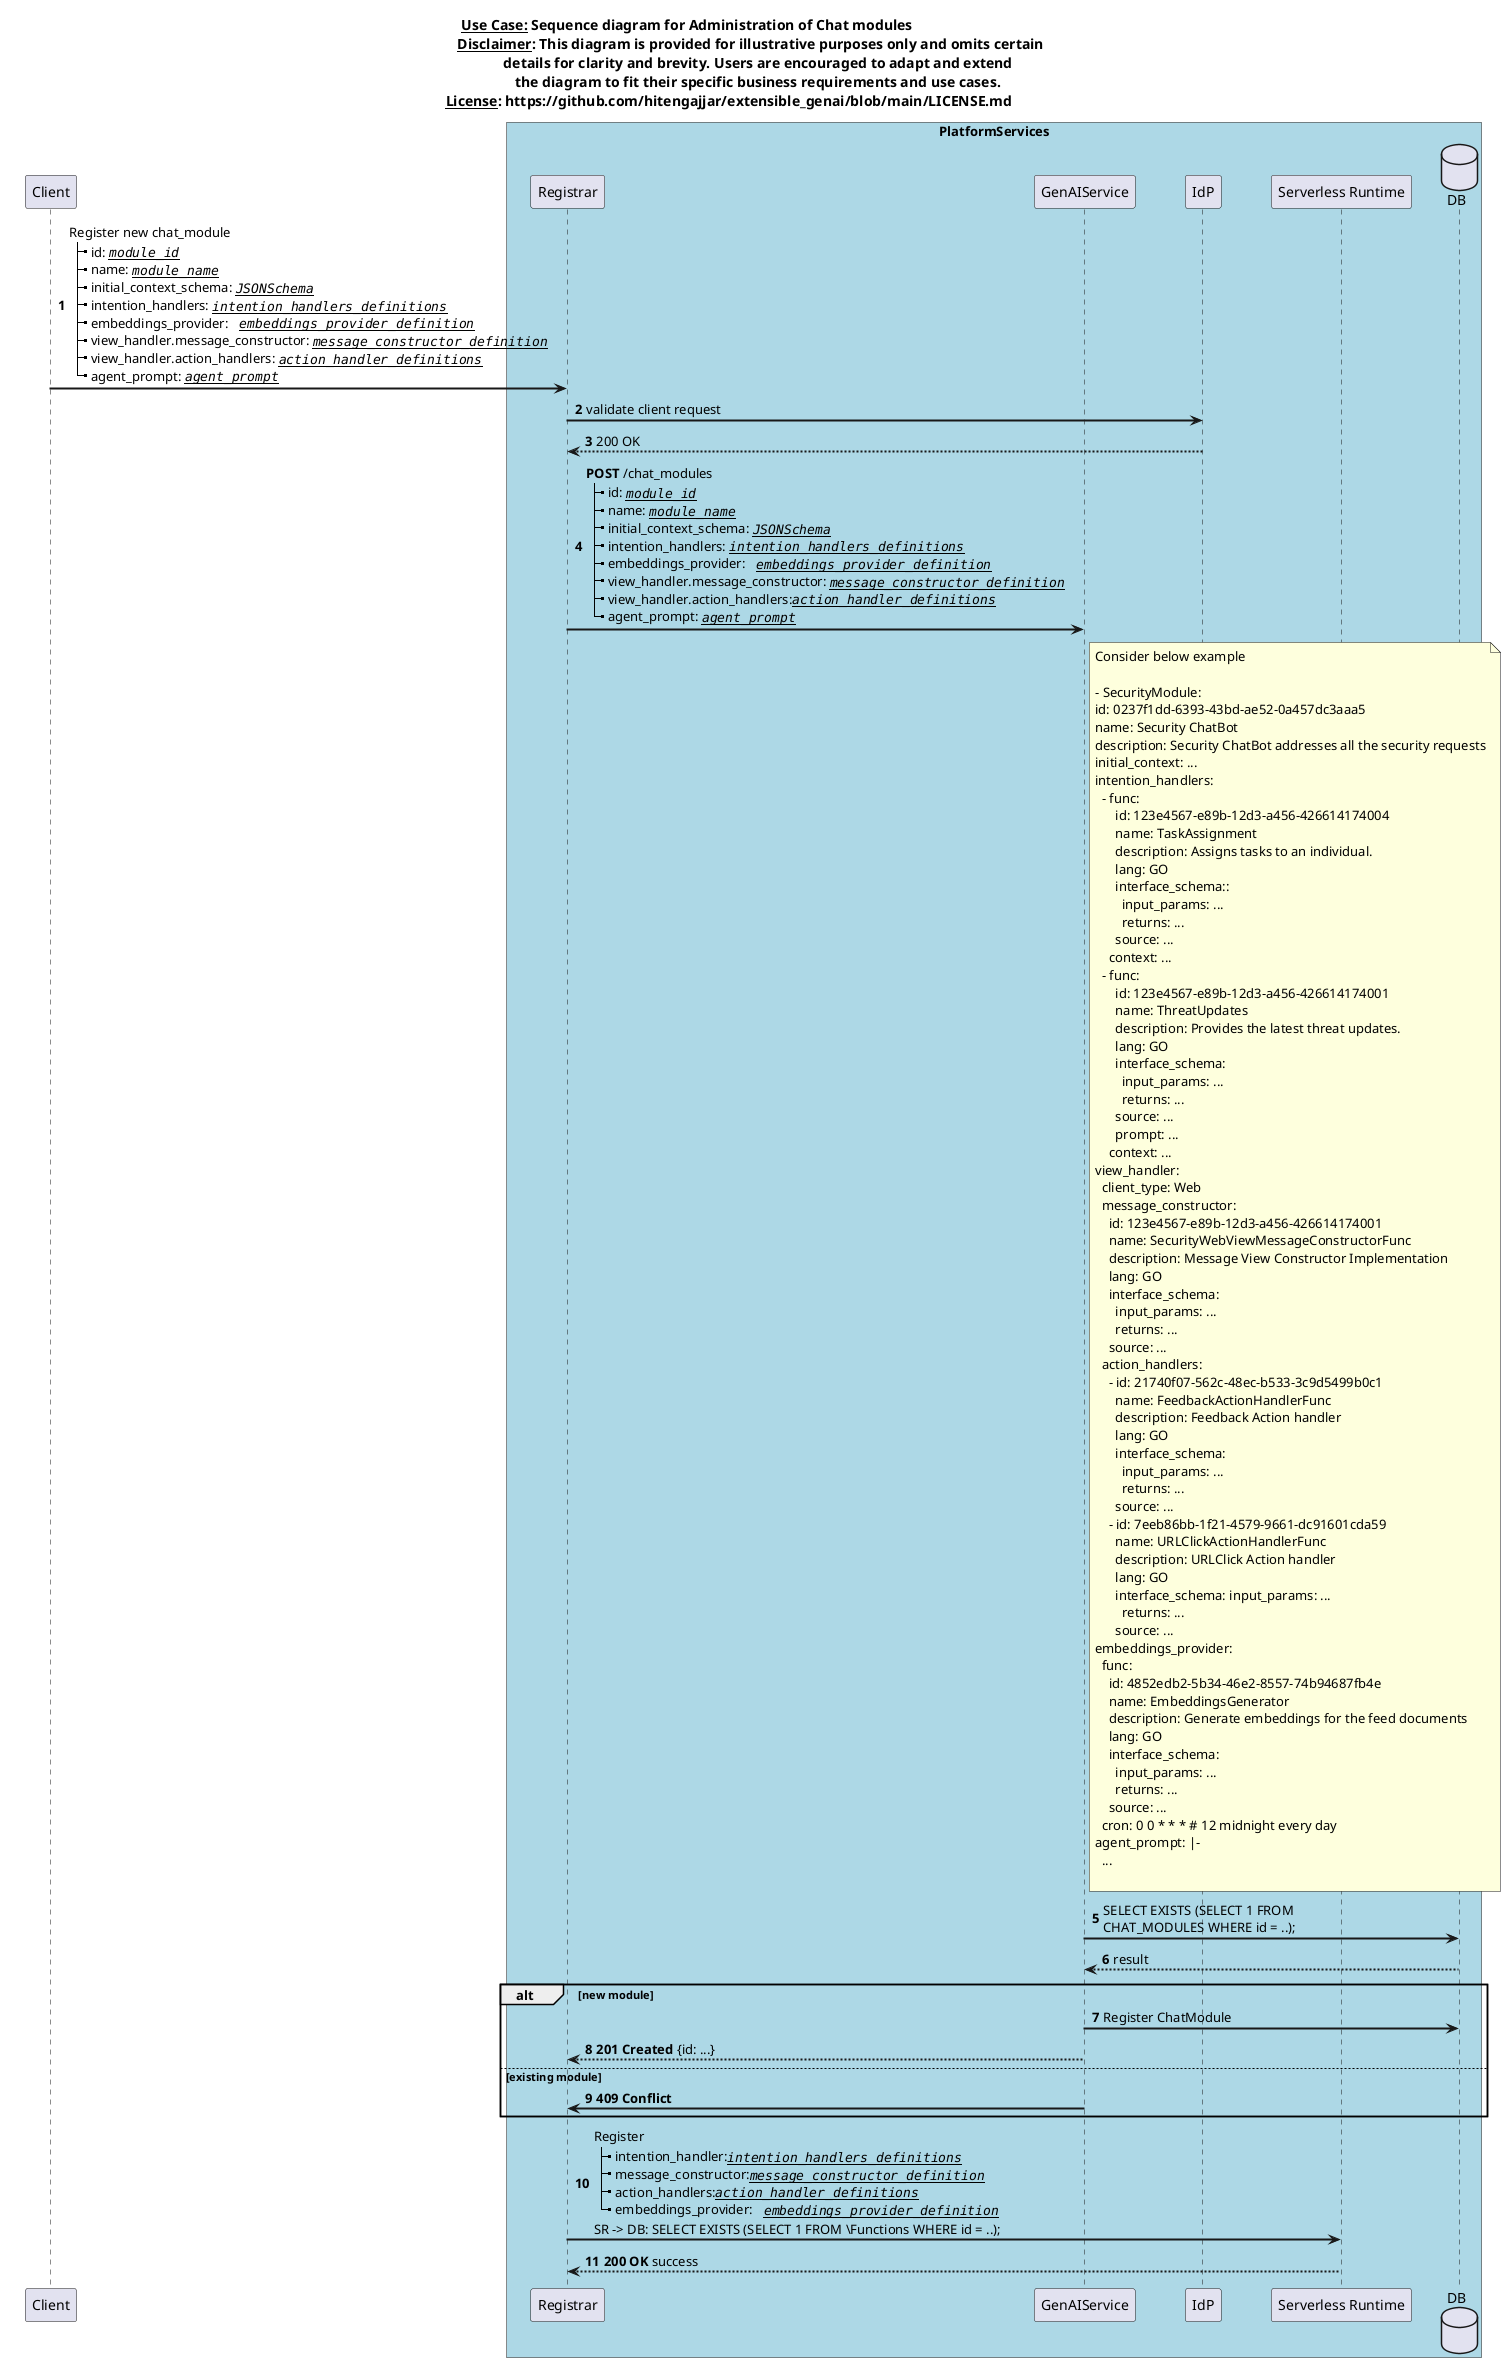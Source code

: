 @startuml

title 
<u>Use Case:</u> Sequence diagram for Administration of Chat modules                                    
<u>Disclaimer</u>: This diagram is provided for illustrative purposes only and omits certain 
   details for clarity and brevity. Users are encouraged to adapt and extend
   the diagram to fit their specific business requirements and use cases.
<u>License</u>: https://github.com/hitengajjar/extensible_genai/blob/main/LICENSE.md             
End title

autonumber
skinparam ParticipantPadding 20
skinparam BoxPadding 10

skinparam sequenceArrowThickness 2

participant Client as C

box "PlatformServices" #LightBlue 
participant "Registrar" as R
participant GenAIService as GenAI
participant IdP
participant "Serverless Runtime" as SR
database DB
end box

C -> R: Register new chat_module \n\
|_ id: ""//__module_id__//"" \n\
|_ name: ""//__module_name__//"" \n\
|_ initial_context_schema: ""//__JSONSchema__//"" \n\
|_ intention_handlers: ""//__intention_handlers_definitions__//"" \n\
|_ embeddings_provider: "" //__embeddings_provider_definition__//"" \n\
|_ view_handler.message_constructor: ""//__message_constructor_definition__//"" \n\
|_ view_handler.action_handlers: ""//__action_handler_definitions__//"" \n\
|_ agent_prompt: ""//__agent_prompt__//""

R -> IdP: validate client request
return 200 OK

R -> GenAI: **POST** /chat_modules \n\
|_ id: ""//__module_id__//"" \n\
|_ name: ""//__module_name__//"" \n\
|_ initial_context_schema: ""//__JSONSchema__//"" \n\
|_ intention_handlers: ""//__intention_handlers_definitions__//"" \n\
|_ embeddings_provider: "" //__embeddings_provider_definition__//"" \n\
|_ view_handler.message_constructor: ""//__message_constructor_definition__//"" \n\
|_ view_handler.action_handlers:""//__action_handler_definitions__//"" \n\
|_ agent_prompt: ""//__agent_prompt__//""


note right of GenAI
Consider below example

- SecurityModule:
id: 0237f1dd-6393-43bd-ae52-0a457dc3aaa5
name: Security ChatBot
description: Security ChatBot addresses all the security requests
initial_context: ...
intention_handlers:
  - func: 
      id: 123e4567-e89b-12d3-a456-426614174004
      name: TaskAssignment
      description: Assigns tasks to an individual.
      lang: GO
      interface_schema::
        input_params: ...
        returns: ...
      source: ...
    context: ...
  - func: 
      id: 123e4567-e89b-12d3-a456-426614174001
      name: ThreatUpdates
      description: Provides the latest threat updates.
      lang: GO
      interface_schema:
        input_params: ...
        returns: ...
      source: ...
      prompt: ...
    context: ...
view_handler:
  client_type: Web
  message_constructor: 
    id: 123e4567-e89b-12d3-a456-426614174001
    name: SecurityWebViewMessageConstructorFunc
    description: Message View Constructor Implementation
    lang: GO
    interface_schema:
      input_params: ...
      returns: ...
    source: ...
  action_handlers: 
    - id: 21740f07-562c-48ec-b533-3c9d5499b0c1
      name: FeedbackActionHandlerFunc
      description: Feedback Action handler
      lang: GO
      interface_schema:
        input_params: ...
        returns: ...
      source: ...
    - id: 7eeb86bb-1f21-4579-9661-dc91601cda59
      name: URLClickActionHandlerFunc
      description: URLClick Action handler
      lang: GO
      interface_schema: input_params: ...
        returns: ...
      source: ...
embeddings_provider:
  func: 
    id: 4852edb2-5b34-46e2-8557-74b94687fb4e
    name: EmbeddingsGenerator
    description: Generate embeddings for the feed documents
    lang: GO
    interface_schema:
      input_params: ...
      returns: ...
    source: ...
  cron: 0 0 * * * # 12 midnight every day
agent_prompt: |-
  ...
      
end note

GenAI -> DB: SELECT EXISTS (SELECT 1 FROM \nCHAT_MODULES WHERE id = ..);
return result
Alt new module
  GenAI -> DB: Register ChatModule
  GenAI --> R: **201 Created** {id: ...}
Else existing module
  GenAI -> R: **409 Conflict**
End

R -> SR: Register \n\
|_ intention_handler:""//__intention_handlers_definitions__//"" \n\
|_ message_constructor:""//__message_constructor_definition__//"" \n\
|_ action_handlers:""//__action_handler_definitions__//"" \n\
|_ embeddings_provider: "" //__embeddings_provider_definition__//"" \n\
SR -> DB: SELECT EXISTS (SELECT 1 FROM \Functions WHERE id = ..);
return **200 OK** success


@enduml